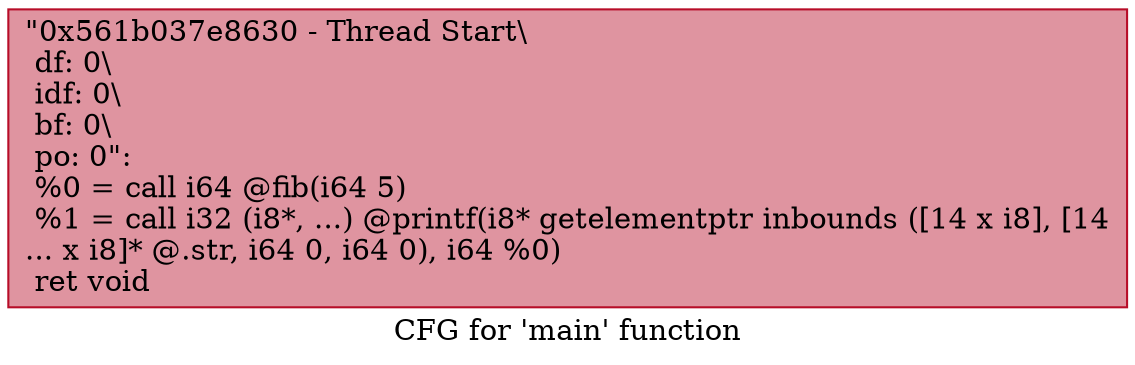 digraph "CFG for 'main' function" {
	label="CFG for 'main' function";

	Node0x561b037e8630 [shape=record,color="#b70d28ff", style=filled, fillcolor="#b70d2870",label="{\"0x561b037e8630 - Thread Start\\\l df: 0\\\l idf: 0\\\l bf: 0\\\l po: 0\":\l  %0 = call i64 @fib(i64 5)\l  %1 = call i32 (i8*, ...) @printf(i8* getelementptr inbounds ([14 x i8], [14\l... x i8]* @.str, i64 0, i64 0), i64 %0)\l  ret void\l}"];
}
